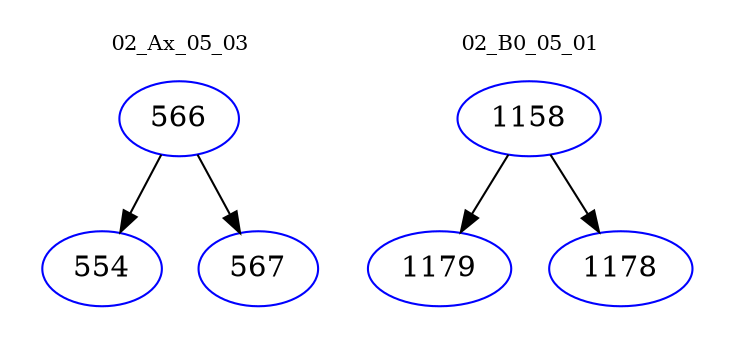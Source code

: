 digraph{
subgraph cluster_0 {
color = white
label = "02_Ax_05_03";
fontsize=10;
T0_566 [label="566", color="blue"]
T0_566 -> T0_554 [color="black"]
T0_554 [label="554", color="blue"]
T0_566 -> T0_567 [color="black"]
T0_567 [label="567", color="blue"]
}
subgraph cluster_1 {
color = white
label = "02_B0_05_01";
fontsize=10;
T1_1158 [label="1158", color="blue"]
T1_1158 -> T1_1179 [color="black"]
T1_1179 [label="1179", color="blue"]
T1_1158 -> T1_1178 [color="black"]
T1_1178 [label="1178", color="blue"]
}
}
